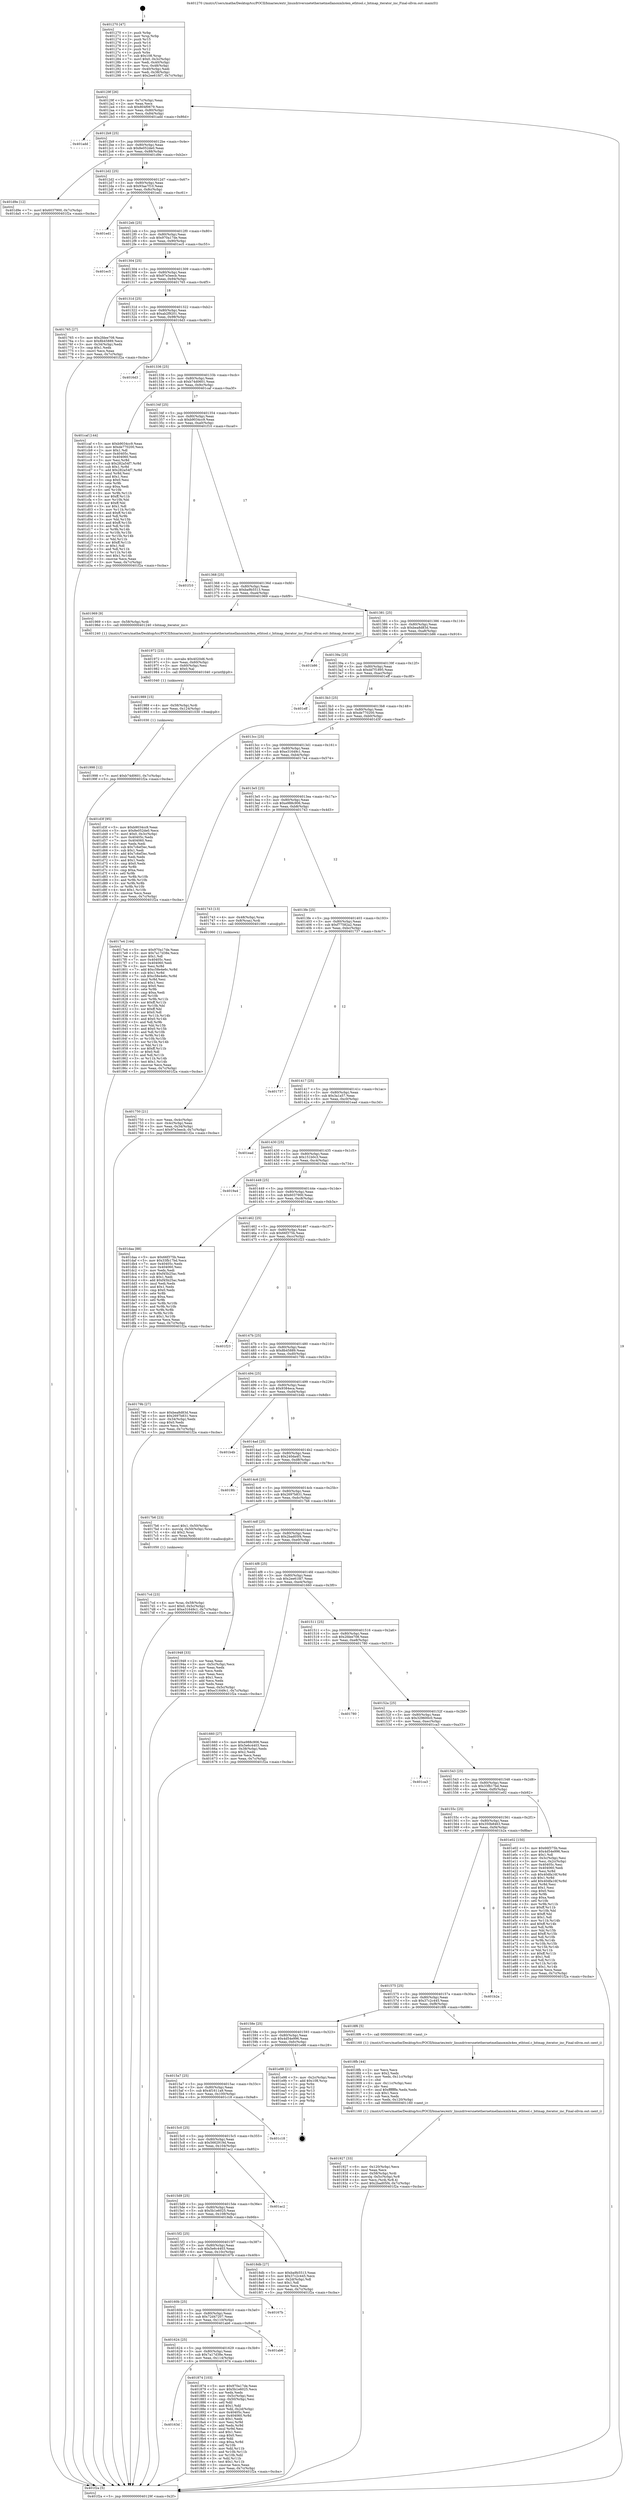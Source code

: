 digraph "0x401270" {
  label = "0x401270 (/mnt/c/Users/mathe/Desktop/tcc/POCII/binaries/extr_linuxdriversnetethernetmellanoxmlx4en_ethtool.c_bitmap_iterator_inc_Final-ollvm.out::main(0))"
  labelloc = "t"
  node[shape=record]

  Entry [label="",width=0.3,height=0.3,shape=circle,fillcolor=black,style=filled]
  "0x40129f" [label="{
     0x40129f [26]\l
     | [instrs]\l
     &nbsp;&nbsp;0x40129f \<+3\>: mov -0x7c(%rbp),%eax\l
     &nbsp;&nbsp;0x4012a2 \<+2\>: mov %eax,%ecx\l
     &nbsp;&nbsp;0x4012a4 \<+6\>: sub $0x804f0679,%ecx\l
     &nbsp;&nbsp;0x4012aa \<+3\>: mov %eax,-0x80(%rbp)\l
     &nbsp;&nbsp;0x4012ad \<+6\>: mov %ecx,-0x84(%rbp)\l
     &nbsp;&nbsp;0x4012b3 \<+6\>: je 0000000000401add \<main+0x86d\>\l
  }"]
  "0x401add" [label="{
     0x401add\l
  }", style=dashed]
  "0x4012b9" [label="{
     0x4012b9 [25]\l
     | [instrs]\l
     &nbsp;&nbsp;0x4012b9 \<+5\>: jmp 00000000004012be \<main+0x4e\>\l
     &nbsp;&nbsp;0x4012be \<+3\>: mov -0x80(%rbp),%eax\l
     &nbsp;&nbsp;0x4012c1 \<+5\>: sub $0x8e052de0,%eax\l
     &nbsp;&nbsp;0x4012c6 \<+6\>: mov %eax,-0x88(%rbp)\l
     &nbsp;&nbsp;0x4012cc \<+6\>: je 0000000000401d9e \<main+0xb2e\>\l
  }"]
  Exit [label="",width=0.3,height=0.3,shape=circle,fillcolor=black,style=filled,peripheries=2]
  "0x401d9e" [label="{
     0x401d9e [12]\l
     | [instrs]\l
     &nbsp;&nbsp;0x401d9e \<+7\>: movl $0x6037900,-0x7c(%rbp)\l
     &nbsp;&nbsp;0x401da5 \<+5\>: jmp 0000000000401f2a \<main+0xcba\>\l
  }"]
  "0x4012d2" [label="{
     0x4012d2 [25]\l
     | [instrs]\l
     &nbsp;&nbsp;0x4012d2 \<+5\>: jmp 00000000004012d7 \<main+0x67\>\l
     &nbsp;&nbsp;0x4012d7 \<+3\>: mov -0x80(%rbp),%eax\l
     &nbsp;&nbsp;0x4012da \<+5\>: sub $0x93aa7f10,%eax\l
     &nbsp;&nbsp;0x4012df \<+6\>: mov %eax,-0x8c(%rbp)\l
     &nbsp;&nbsp;0x4012e5 \<+6\>: je 0000000000401ed1 \<main+0xc61\>\l
  }"]
  "0x401998" [label="{
     0x401998 [12]\l
     | [instrs]\l
     &nbsp;&nbsp;0x401998 \<+7\>: movl $0xb74d0601,-0x7c(%rbp)\l
     &nbsp;&nbsp;0x40199f \<+5\>: jmp 0000000000401f2a \<main+0xcba\>\l
  }"]
  "0x401ed1" [label="{
     0x401ed1\l
  }", style=dashed]
  "0x4012eb" [label="{
     0x4012eb [25]\l
     | [instrs]\l
     &nbsp;&nbsp;0x4012eb \<+5\>: jmp 00000000004012f0 \<main+0x80\>\l
     &nbsp;&nbsp;0x4012f0 \<+3\>: mov -0x80(%rbp),%eax\l
     &nbsp;&nbsp;0x4012f3 \<+5\>: sub $0x970a17de,%eax\l
     &nbsp;&nbsp;0x4012f8 \<+6\>: mov %eax,-0x90(%rbp)\l
     &nbsp;&nbsp;0x4012fe \<+6\>: je 0000000000401ec5 \<main+0xc55\>\l
  }"]
  "0x401989" [label="{
     0x401989 [15]\l
     | [instrs]\l
     &nbsp;&nbsp;0x401989 \<+4\>: mov -0x58(%rbp),%rdi\l
     &nbsp;&nbsp;0x40198d \<+6\>: mov %eax,-0x124(%rbp)\l
     &nbsp;&nbsp;0x401993 \<+5\>: call 0000000000401030 \<free@plt\>\l
     | [calls]\l
     &nbsp;&nbsp;0x401030 \{1\} (unknown)\l
  }"]
  "0x401ec5" [label="{
     0x401ec5\l
  }", style=dashed]
  "0x401304" [label="{
     0x401304 [25]\l
     | [instrs]\l
     &nbsp;&nbsp;0x401304 \<+5\>: jmp 0000000000401309 \<main+0x99\>\l
     &nbsp;&nbsp;0x401309 \<+3\>: mov -0x80(%rbp),%eax\l
     &nbsp;&nbsp;0x40130c \<+5\>: sub $0x97e3eecb,%eax\l
     &nbsp;&nbsp;0x401311 \<+6\>: mov %eax,-0x94(%rbp)\l
     &nbsp;&nbsp;0x401317 \<+6\>: je 0000000000401765 \<main+0x4f5\>\l
  }"]
  "0x401972" [label="{
     0x401972 [23]\l
     | [instrs]\l
     &nbsp;&nbsp;0x401972 \<+10\>: movabs $0x4020d6,%rdi\l
     &nbsp;&nbsp;0x40197c \<+3\>: mov %eax,-0x60(%rbp)\l
     &nbsp;&nbsp;0x40197f \<+3\>: mov -0x60(%rbp),%esi\l
     &nbsp;&nbsp;0x401982 \<+2\>: mov $0x0,%al\l
     &nbsp;&nbsp;0x401984 \<+5\>: call 0000000000401040 \<printf@plt\>\l
     | [calls]\l
     &nbsp;&nbsp;0x401040 \{1\} (unknown)\l
  }"]
  "0x401765" [label="{
     0x401765 [27]\l
     | [instrs]\l
     &nbsp;&nbsp;0x401765 \<+5\>: mov $0x2fdee708,%eax\l
     &nbsp;&nbsp;0x40176a \<+5\>: mov $0x8b45889,%ecx\l
     &nbsp;&nbsp;0x40176f \<+3\>: mov -0x34(%rbp),%edx\l
     &nbsp;&nbsp;0x401772 \<+3\>: cmp $0x1,%edx\l
     &nbsp;&nbsp;0x401775 \<+3\>: cmovl %ecx,%eax\l
     &nbsp;&nbsp;0x401778 \<+3\>: mov %eax,-0x7c(%rbp)\l
     &nbsp;&nbsp;0x40177b \<+5\>: jmp 0000000000401f2a \<main+0xcba\>\l
  }"]
  "0x40131d" [label="{
     0x40131d [25]\l
     | [instrs]\l
     &nbsp;&nbsp;0x40131d \<+5\>: jmp 0000000000401322 \<main+0xb2\>\l
     &nbsp;&nbsp;0x401322 \<+3\>: mov -0x80(%rbp),%eax\l
     &nbsp;&nbsp;0x401325 \<+5\>: sub $0xab2f9201,%eax\l
     &nbsp;&nbsp;0x40132a \<+6\>: mov %eax,-0x98(%rbp)\l
     &nbsp;&nbsp;0x401330 \<+6\>: je 00000000004016d3 \<main+0x463\>\l
  }"]
  "0x401927" [label="{
     0x401927 [33]\l
     | [instrs]\l
     &nbsp;&nbsp;0x401927 \<+6\>: mov -0x120(%rbp),%ecx\l
     &nbsp;&nbsp;0x40192d \<+3\>: imul %eax,%ecx\l
     &nbsp;&nbsp;0x401930 \<+4\>: mov -0x58(%rbp),%rdi\l
     &nbsp;&nbsp;0x401934 \<+4\>: movslq -0x5c(%rbp),%r8\l
     &nbsp;&nbsp;0x401938 \<+4\>: mov %ecx,(%rdi,%r8,4)\l
     &nbsp;&nbsp;0x40193c \<+7\>: movl $0x2bad05f4,-0x7c(%rbp)\l
     &nbsp;&nbsp;0x401943 \<+5\>: jmp 0000000000401f2a \<main+0xcba\>\l
  }"]
  "0x4016d3" [label="{
     0x4016d3\l
  }", style=dashed]
  "0x401336" [label="{
     0x401336 [25]\l
     | [instrs]\l
     &nbsp;&nbsp;0x401336 \<+5\>: jmp 000000000040133b \<main+0xcb\>\l
     &nbsp;&nbsp;0x40133b \<+3\>: mov -0x80(%rbp),%eax\l
     &nbsp;&nbsp;0x40133e \<+5\>: sub $0xb74d0601,%eax\l
     &nbsp;&nbsp;0x401343 \<+6\>: mov %eax,-0x9c(%rbp)\l
     &nbsp;&nbsp;0x401349 \<+6\>: je 0000000000401caf \<main+0xa3f\>\l
  }"]
  "0x4018fb" [label="{
     0x4018fb [44]\l
     | [instrs]\l
     &nbsp;&nbsp;0x4018fb \<+2\>: xor %ecx,%ecx\l
     &nbsp;&nbsp;0x4018fd \<+5\>: mov $0x2,%edx\l
     &nbsp;&nbsp;0x401902 \<+6\>: mov %edx,-0x11c(%rbp)\l
     &nbsp;&nbsp;0x401908 \<+1\>: cltd\l
     &nbsp;&nbsp;0x401909 \<+6\>: mov -0x11c(%rbp),%esi\l
     &nbsp;&nbsp;0x40190f \<+2\>: idiv %esi\l
     &nbsp;&nbsp;0x401911 \<+6\>: imul $0xfffffffe,%edx,%edx\l
     &nbsp;&nbsp;0x401917 \<+3\>: sub $0x1,%ecx\l
     &nbsp;&nbsp;0x40191a \<+2\>: sub %ecx,%edx\l
     &nbsp;&nbsp;0x40191c \<+6\>: mov %edx,-0x120(%rbp)\l
     &nbsp;&nbsp;0x401922 \<+5\>: call 0000000000401160 \<next_i\>\l
     | [calls]\l
     &nbsp;&nbsp;0x401160 \{1\} (/mnt/c/Users/mathe/Desktop/tcc/POCII/binaries/extr_linuxdriversnetethernetmellanoxmlx4en_ethtool.c_bitmap_iterator_inc_Final-ollvm.out::next_i)\l
  }"]
  "0x401caf" [label="{
     0x401caf [144]\l
     | [instrs]\l
     &nbsp;&nbsp;0x401caf \<+5\>: mov $0xb9034cc9,%eax\l
     &nbsp;&nbsp;0x401cb4 \<+5\>: mov $0xde770200,%ecx\l
     &nbsp;&nbsp;0x401cb9 \<+2\>: mov $0x1,%dl\l
     &nbsp;&nbsp;0x401cbb \<+7\>: mov 0x40405c,%esi\l
     &nbsp;&nbsp;0x401cc2 \<+7\>: mov 0x404060,%edi\l
     &nbsp;&nbsp;0x401cc9 \<+3\>: mov %esi,%r8d\l
     &nbsp;&nbsp;0x401ccc \<+7\>: sub $0x282a54f7,%r8d\l
     &nbsp;&nbsp;0x401cd3 \<+4\>: sub $0x1,%r8d\l
     &nbsp;&nbsp;0x401cd7 \<+7\>: add $0x282a54f7,%r8d\l
     &nbsp;&nbsp;0x401cde \<+4\>: imul %r8d,%esi\l
     &nbsp;&nbsp;0x401ce2 \<+3\>: and $0x1,%esi\l
     &nbsp;&nbsp;0x401ce5 \<+3\>: cmp $0x0,%esi\l
     &nbsp;&nbsp;0x401ce8 \<+4\>: sete %r9b\l
     &nbsp;&nbsp;0x401cec \<+3\>: cmp $0xa,%edi\l
     &nbsp;&nbsp;0x401cef \<+4\>: setl %r10b\l
     &nbsp;&nbsp;0x401cf3 \<+3\>: mov %r9b,%r11b\l
     &nbsp;&nbsp;0x401cf6 \<+4\>: xor $0xff,%r11b\l
     &nbsp;&nbsp;0x401cfa \<+3\>: mov %r10b,%bl\l
     &nbsp;&nbsp;0x401cfd \<+3\>: xor $0xff,%bl\l
     &nbsp;&nbsp;0x401d00 \<+3\>: xor $0x1,%dl\l
     &nbsp;&nbsp;0x401d03 \<+3\>: mov %r11b,%r14b\l
     &nbsp;&nbsp;0x401d06 \<+4\>: and $0xff,%r14b\l
     &nbsp;&nbsp;0x401d0a \<+3\>: and %dl,%r9b\l
     &nbsp;&nbsp;0x401d0d \<+3\>: mov %bl,%r15b\l
     &nbsp;&nbsp;0x401d10 \<+4\>: and $0xff,%r15b\l
     &nbsp;&nbsp;0x401d14 \<+3\>: and %dl,%r10b\l
     &nbsp;&nbsp;0x401d17 \<+3\>: or %r9b,%r14b\l
     &nbsp;&nbsp;0x401d1a \<+3\>: or %r10b,%r15b\l
     &nbsp;&nbsp;0x401d1d \<+3\>: xor %r15b,%r14b\l
     &nbsp;&nbsp;0x401d20 \<+3\>: or %bl,%r11b\l
     &nbsp;&nbsp;0x401d23 \<+4\>: xor $0xff,%r11b\l
     &nbsp;&nbsp;0x401d27 \<+3\>: or $0x1,%dl\l
     &nbsp;&nbsp;0x401d2a \<+3\>: and %dl,%r11b\l
     &nbsp;&nbsp;0x401d2d \<+3\>: or %r11b,%r14b\l
     &nbsp;&nbsp;0x401d30 \<+4\>: test $0x1,%r14b\l
     &nbsp;&nbsp;0x401d34 \<+3\>: cmovne %ecx,%eax\l
     &nbsp;&nbsp;0x401d37 \<+3\>: mov %eax,-0x7c(%rbp)\l
     &nbsp;&nbsp;0x401d3a \<+5\>: jmp 0000000000401f2a \<main+0xcba\>\l
  }"]
  "0x40134f" [label="{
     0x40134f [25]\l
     | [instrs]\l
     &nbsp;&nbsp;0x40134f \<+5\>: jmp 0000000000401354 \<main+0xe4\>\l
     &nbsp;&nbsp;0x401354 \<+3\>: mov -0x80(%rbp),%eax\l
     &nbsp;&nbsp;0x401357 \<+5\>: sub $0xb9034cc9,%eax\l
     &nbsp;&nbsp;0x40135c \<+6\>: mov %eax,-0xa0(%rbp)\l
     &nbsp;&nbsp;0x401362 \<+6\>: je 0000000000401f10 \<main+0xca0\>\l
  }"]
  "0x40163d" [label="{
     0x40163d\l
  }", style=dashed]
  "0x401f10" [label="{
     0x401f10\l
  }", style=dashed]
  "0x401368" [label="{
     0x401368 [25]\l
     | [instrs]\l
     &nbsp;&nbsp;0x401368 \<+5\>: jmp 000000000040136d \<main+0xfd\>\l
     &nbsp;&nbsp;0x40136d \<+3\>: mov -0x80(%rbp),%eax\l
     &nbsp;&nbsp;0x401370 \<+5\>: sub $0xba9b5513,%eax\l
     &nbsp;&nbsp;0x401375 \<+6\>: mov %eax,-0xa4(%rbp)\l
     &nbsp;&nbsp;0x40137b \<+6\>: je 0000000000401969 \<main+0x6f9\>\l
  }"]
  "0x401874" [label="{
     0x401874 [103]\l
     | [instrs]\l
     &nbsp;&nbsp;0x401874 \<+5\>: mov $0x970a17de,%eax\l
     &nbsp;&nbsp;0x401879 \<+5\>: mov $0x5b1e6025,%ecx\l
     &nbsp;&nbsp;0x40187e \<+2\>: xor %edx,%edx\l
     &nbsp;&nbsp;0x401880 \<+3\>: mov -0x5c(%rbp),%esi\l
     &nbsp;&nbsp;0x401883 \<+3\>: cmp -0x50(%rbp),%esi\l
     &nbsp;&nbsp;0x401886 \<+4\>: setl %dil\l
     &nbsp;&nbsp;0x40188a \<+4\>: and $0x1,%dil\l
     &nbsp;&nbsp;0x40188e \<+4\>: mov %dil,-0x2d(%rbp)\l
     &nbsp;&nbsp;0x401892 \<+7\>: mov 0x40405c,%esi\l
     &nbsp;&nbsp;0x401899 \<+8\>: mov 0x404060,%r8d\l
     &nbsp;&nbsp;0x4018a1 \<+3\>: sub $0x1,%edx\l
     &nbsp;&nbsp;0x4018a4 \<+3\>: mov %esi,%r9d\l
     &nbsp;&nbsp;0x4018a7 \<+3\>: add %edx,%r9d\l
     &nbsp;&nbsp;0x4018aa \<+4\>: imul %r9d,%esi\l
     &nbsp;&nbsp;0x4018ae \<+3\>: and $0x1,%esi\l
     &nbsp;&nbsp;0x4018b1 \<+3\>: cmp $0x0,%esi\l
     &nbsp;&nbsp;0x4018b4 \<+4\>: sete %dil\l
     &nbsp;&nbsp;0x4018b8 \<+4\>: cmp $0xa,%r8d\l
     &nbsp;&nbsp;0x4018bc \<+4\>: setl %r10b\l
     &nbsp;&nbsp;0x4018c0 \<+3\>: mov %dil,%r11b\l
     &nbsp;&nbsp;0x4018c3 \<+3\>: and %r10b,%r11b\l
     &nbsp;&nbsp;0x4018c6 \<+3\>: xor %r10b,%dil\l
     &nbsp;&nbsp;0x4018c9 \<+3\>: or %dil,%r11b\l
     &nbsp;&nbsp;0x4018cc \<+4\>: test $0x1,%r11b\l
     &nbsp;&nbsp;0x4018d0 \<+3\>: cmovne %ecx,%eax\l
     &nbsp;&nbsp;0x4018d3 \<+3\>: mov %eax,-0x7c(%rbp)\l
     &nbsp;&nbsp;0x4018d6 \<+5\>: jmp 0000000000401f2a \<main+0xcba\>\l
  }"]
  "0x401969" [label="{
     0x401969 [9]\l
     | [instrs]\l
     &nbsp;&nbsp;0x401969 \<+4\>: mov -0x58(%rbp),%rdi\l
     &nbsp;&nbsp;0x40196d \<+5\>: call 0000000000401240 \<bitmap_iterator_inc\>\l
     | [calls]\l
     &nbsp;&nbsp;0x401240 \{1\} (/mnt/c/Users/mathe/Desktop/tcc/POCII/binaries/extr_linuxdriversnetethernetmellanoxmlx4en_ethtool.c_bitmap_iterator_inc_Final-ollvm.out::bitmap_iterator_inc)\l
  }"]
  "0x401381" [label="{
     0x401381 [25]\l
     | [instrs]\l
     &nbsp;&nbsp;0x401381 \<+5\>: jmp 0000000000401386 \<main+0x116\>\l
     &nbsp;&nbsp;0x401386 \<+3\>: mov -0x80(%rbp),%eax\l
     &nbsp;&nbsp;0x401389 \<+5\>: sub $0xbea8d83d,%eax\l
     &nbsp;&nbsp;0x40138e \<+6\>: mov %eax,-0xa8(%rbp)\l
     &nbsp;&nbsp;0x401394 \<+6\>: je 0000000000401b86 \<main+0x916\>\l
  }"]
  "0x401624" [label="{
     0x401624 [25]\l
     | [instrs]\l
     &nbsp;&nbsp;0x401624 \<+5\>: jmp 0000000000401629 \<main+0x3b9\>\l
     &nbsp;&nbsp;0x401629 \<+3\>: mov -0x80(%rbp),%eax\l
     &nbsp;&nbsp;0x40162c \<+5\>: sub $0x7a17d38e,%eax\l
     &nbsp;&nbsp;0x401631 \<+6\>: mov %eax,-0x114(%rbp)\l
     &nbsp;&nbsp;0x401637 \<+6\>: je 0000000000401874 \<main+0x604\>\l
  }"]
  "0x401b86" [label="{
     0x401b86\l
  }", style=dashed]
  "0x40139a" [label="{
     0x40139a [25]\l
     | [instrs]\l
     &nbsp;&nbsp;0x40139a \<+5\>: jmp 000000000040139f \<main+0x12f\>\l
     &nbsp;&nbsp;0x40139f \<+3\>: mov -0x80(%rbp),%eax\l
     &nbsp;&nbsp;0x4013a2 \<+5\>: sub $0xdd7f1895,%eax\l
     &nbsp;&nbsp;0x4013a7 \<+6\>: mov %eax,-0xac(%rbp)\l
     &nbsp;&nbsp;0x4013ad \<+6\>: je 0000000000401eff \<main+0xc8f\>\l
  }"]
  "0x401ab6" [label="{
     0x401ab6\l
  }", style=dashed]
  "0x401eff" [label="{
     0x401eff\l
  }", style=dashed]
  "0x4013b3" [label="{
     0x4013b3 [25]\l
     | [instrs]\l
     &nbsp;&nbsp;0x4013b3 \<+5\>: jmp 00000000004013b8 \<main+0x148\>\l
     &nbsp;&nbsp;0x4013b8 \<+3\>: mov -0x80(%rbp),%eax\l
     &nbsp;&nbsp;0x4013bb \<+5\>: sub $0xde770200,%eax\l
     &nbsp;&nbsp;0x4013c0 \<+6\>: mov %eax,-0xb0(%rbp)\l
     &nbsp;&nbsp;0x4013c6 \<+6\>: je 0000000000401d3f \<main+0xacf\>\l
  }"]
  "0x40160b" [label="{
     0x40160b [25]\l
     | [instrs]\l
     &nbsp;&nbsp;0x40160b \<+5\>: jmp 0000000000401610 \<main+0x3a0\>\l
     &nbsp;&nbsp;0x401610 \<+3\>: mov -0x80(%rbp),%eax\l
     &nbsp;&nbsp;0x401613 \<+5\>: sub $0x72d47207,%eax\l
     &nbsp;&nbsp;0x401618 \<+6\>: mov %eax,-0x110(%rbp)\l
     &nbsp;&nbsp;0x40161e \<+6\>: je 0000000000401ab6 \<main+0x846\>\l
  }"]
  "0x401d3f" [label="{
     0x401d3f [95]\l
     | [instrs]\l
     &nbsp;&nbsp;0x401d3f \<+5\>: mov $0xb9034cc9,%eax\l
     &nbsp;&nbsp;0x401d44 \<+5\>: mov $0x8e052de0,%ecx\l
     &nbsp;&nbsp;0x401d49 \<+7\>: movl $0x0,-0x3c(%rbp)\l
     &nbsp;&nbsp;0x401d50 \<+7\>: mov 0x40405c,%edx\l
     &nbsp;&nbsp;0x401d57 \<+7\>: mov 0x404060,%esi\l
     &nbsp;&nbsp;0x401d5e \<+2\>: mov %edx,%edi\l
     &nbsp;&nbsp;0x401d60 \<+6\>: sub $0x7c6ef3ec,%edi\l
     &nbsp;&nbsp;0x401d66 \<+3\>: sub $0x1,%edi\l
     &nbsp;&nbsp;0x401d69 \<+6\>: add $0x7c6ef3ec,%edi\l
     &nbsp;&nbsp;0x401d6f \<+3\>: imul %edi,%edx\l
     &nbsp;&nbsp;0x401d72 \<+3\>: and $0x1,%edx\l
     &nbsp;&nbsp;0x401d75 \<+3\>: cmp $0x0,%edx\l
     &nbsp;&nbsp;0x401d78 \<+4\>: sete %r8b\l
     &nbsp;&nbsp;0x401d7c \<+3\>: cmp $0xa,%esi\l
     &nbsp;&nbsp;0x401d7f \<+4\>: setl %r9b\l
     &nbsp;&nbsp;0x401d83 \<+3\>: mov %r8b,%r10b\l
     &nbsp;&nbsp;0x401d86 \<+3\>: and %r9b,%r10b\l
     &nbsp;&nbsp;0x401d89 \<+3\>: xor %r9b,%r8b\l
     &nbsp;&nbsp;0x401d8c \<+3\>: or %r8b,%r10b\l
     &nbsp;&nbsp;0x401d8f \<+4\>: test $0x1,%r10b\l
     &nbsp;&nbsp;0x401d93 \<+3\>: cmovne %ecx,%eax\l
     &nbsp;&nbsp;0x401d96 \<+3\>: mov %eax,-0x7c(%rbp)\l
     &nbsp;&nbsp;0x401d99 \<+5\>: jmp 0000000000401f2a \<main+0xcba\>\l
  }"]
  "0x4013cc" [label="{
     0x4013cc [25]\l
     | [instrs]\l
     &nbsp;&nbsp;0x4013cc \<+5\>: jmp 00000000004013d1 \<main+0x161\>\l
     &nbsp;&nbsp;0x4013d1 \<+3\>: mov -0x80(%rbp),%eax\l
     &nbsp;&nbsp;0x4013d4 \<+5\>: sub $0xe31649c1,%eax\l
     &nbsp;&nbsp;0x4013d9 \<+6\>: mov %eax,-0xb4(%rbp)\l
     &nbsp;&nbsp;0x4013df \<+6\>: je 00000000004017e4 \<main+0x574\>\l
  }"]
  "0x40167b" [label="{
     0x40167b\l
  }", style=dashed]
  "0x4017e4" [label="{
     0x4017e4 [144]\l
     | [instrs]\l
     &nbsp;&nbsp;0x4017e4 \<+5\>: mov $0x970a17de,%eax\l
     &nbsp;&nbsp;0x4017e9 \<+5\>: mov $0x7a17d38e,%ecx\l
     &nbsp;&nbsp;0x4017ee \<+2\>: mov $0x1,%dl\l
     &nbsp;&nbsp;0x4017f0 \<+7\>: mov 0x40405c,%esi\l
     &nbsp;&nbsp;0x4017f7 \<+7\>: mov 0x404060,%edi\l
     &nbsp;&nbsp;0x4017fe \<+3\>: mov %esi,%r8d\l
     &nbsp;&nbsp;0x401801 \<+7\>: add $0xc58e4e6c,%r8d\l
     &nbsp;&nbsp;0x401808 \<+4\>: sub $0x1,%r8d\l
     &nbsp;&nbsp;0x40180c \<+7\>: sub $0xc58e4e6c,%r8d\l
     &nbsp;&nbsp;0x401813 \<+4\>: imul %r8d,%esi\l
     &nbsp;&nbsp;0x401817 \<+3\>: and $0x1,%esi\l
     &nbsp;&nbsp;0x40181a \<+3\>: cmp $0x0,%esi\l
     &nbsp;&nbsp;0x40181d \<+4\>: sete %r9b\l
     &nbsp;&nbsp;0x401821 \<+3\>: cmp $0xa,%edi\l
     &nbsp;&nbsp;0x401824 \<+4\>: setl %r10b\l
     &nbsp;&nbsp;0x401828 \<+3\>: mov %r9b,%r11b\l
     &nbsp;&nbsp;0x40182b \<+4\>: xor $0xff,%r11b\l
     &nbsp;&nbsp;0x40182f \<+3\>: mov %r10b,%bl\l
     &nbsp;&nbsp;0x401832 \<+3\>: xor $0xff,%bl\l
     &nbsp;&nbsp;0x401835 \<+3\>: xor $0x0,%dl\l
     &nbsp;&nbsp;0x401838 \<+3\>: mov %r11b,%r14b\l
     &nbsp;&nbsp;0x40183b \<+4\>: and $0x0,%r14b\l
     &nbsp;&nbsp;0x40183f \<+3\>: and %dl,%r9b\l
     &nbsp;&nbsp;0x401842 \<+3\>: mov %bl,%r15b\l
     &nbsp;&nbsp;0x401845 \<+4\>: and $0x0,%r15b\l
     &nbsp;&nbsp;0x401849 \<+3\>: and %dl,%r10b\l
     &nbsp;&nbsp;0x40184c \<+3\>: or %r9b,%r14b\l
     &nbsp;&nbsp;0x40184f \<+3\>: or %r10b,%r15b\l
     &nbsp;&nbsp;0x401852 \<+3\>: xor %r15b,%r14b\l
     &nbsp;&nbsp;0x401855 \<+3\>: or %bl,%r11b\l
     &nbsp;&nbsp;0x401858 \<+4\>: xor $0xff,%r11b\l
     &nbsp;&nbsp;0x40185c \<+3\>: or $0x0,%dl\l
     &nbsp;&nbsp;0x40185f \<+3\>: and %dl,%r11b\l
     &nbsp;&nbsp;0x401862 \<+3\>: or %r11b,%r14b\l
     &nbsp;&nbsp;0x401865 \<+4\>: test $0x1,%r14b\l
     &nbsp;&nbsp;0x401869 \<+3\>: cmovne %ecx,%eax\l
     &nbsp;&nbsp;0x40186c \<+3\>: mov %eax,-0x7c(%rbp)\l
     &nbsp;&nbsp;0x40186f \<+5\>: jmp 0000000000401f2a \<main+0xcba\>\l
  }"]
  "0x4013e5" [label="{
     0x4013e5 [25]\l
     | [instrs]\l
     &nbsp;&nbsp;0x4013e5 \<+5\>: jmp 00000000004013ea \<main+0x17a\>\l
     &nbsp;&nbsp;0x4013ea \<+3\>: mov -0x80(%rbp),%eax\l
     &nbsp;&nbsp;0x4013ed \<+5\>: sub $0xe988c906,%eax\l
     &nbsp;&nbsp;0x4013f2 \<+6\>: mov %eax,-0xb8(%rbp)\l
     &nbsp;&nbsp;0x4013f8 \<+6\>: je 0000000000401743 \<main+0x4d3\>\l
  }"]
  "0x4015f2" [label="{
     0x4015f2 [25]\l
     | [instrs]\l
     &nbsp;&nbsp;0x4015f2 \<+5\>: jmp 00000000004015f7 \<main+0x387\>\l
     &nbsp;&nbsp;0x4015f7 \<+3\>: mov -0x80(%rbp),%eax\l
     &nbsp;&nbsp;0x4015fa \<+5\>: sub $0x5e6c4403,%eax\l
     &nbsp;&nbsp;0x4015ff \<+6\>: mov %eax,-0x10c(%rbp)\l
     &nbsp;&nbsp;0x401605 \<+6\>: je 000000000040167b \<main+0x40b\>\l
  }"]
  "0x401743" [label="{
     0x401743 [13]\l
     | [instrs]\l
     &nbsp;&nbsp;0x401743 \<+4\>: mov -0x48(%rbp),%rax\l
     &nbsp;&nbsp;0x401747 \<+4\>: mov 0x8(%rax),%rdi\l
     &nbsp;&nbsp;0x40174b \<+5\>: call 0000000000401060 \<atoi@plt\>\l
     | [calls]\l
     &nbsp;&nbsp;0x401060 \{1\} (unknown)\l
  }"]
  "0x4013fe" [label="{
     0x4013fe [25]\l
     | [instrs]\l
     &nbsp;&nbsp;0x4013fe \<+5\>: jmp 0000000000401403 \<main+0x193\>\l
     &nbsp;&nbsp;0x401403 \<+3\>: mov -0x80(%rbp),%eax\l
     &nbsp;&nbsp;0x401406 \<+5\>: sub $0xf77582a2,%eax\l
     &nbsp;&nbsp;0x40140b \<+6\>: mov %eax,-0xbc(%rbp)\l
     &nbsp;&nbsp;0x401411 \<+6\>: je 0000000000401737 \<main+0x4c7\>\l
  }"]
  "0x4018db" [label="{
     0x4018db [27]\l
     | [instrs]\l
     &nbsp;&nbsp;0x4018db \<+5\>: mov $0xba9b5513,%eax\l
     &nbsp;&nbsp;0x4018e0 \<+5\>: mov $0x37c2c445,%ecx\l
     &nbsp;&nbsp;0x4018e5 \<+3\>: mov -0x2d(%rbp),%dl\l
     &nbsp;&nbsp;0x4018e8 \<+3\>: test $0x1,%dl\l
     &nbsp;&nbsp;0x4018eb \<+3\>: cmovne %ecx,%eax\l
     &nbsp;&nbsp;0x4018ee \<+3\>: mov %eax,-0x7c(%rbp)\l
     &nbsp;&nbsp;0x4018f1 \<+5\>: jmp 0000000000401f2a \<main+0xcba\>\l
  }"]
  "0x401737" [label="{
     0x401737\l
  }", style=dashed]
  "0x401417" [label="{
     0x401417 [25]\l
     | [instrs]\l
     &nbsp;&nbsp;0x401417 \<+5\>: jmp 000000000040141c \<main+0x1ac\>\l
     &nbsp;&nbsp;0x40141c \<+3\>: mov -0x80(%rbp),%eax\l
     &nbsp;&nbsp;0x40141f \<+5\>: sub $0x3a1a57,%eax\l
     &nbsp;&nbsp;0x401424 \<+6\>: mov %eax,-0xc0(%rbp)\l
     &nbsp;&nbsp;0x40142a \<+6\>: je 0000000000401ead \<main+0xc3d\>\l
  }"]
  "0x4015d9" [label="{
     0x4015d9 [25]\l
     | [instrs]\l
     &nbsp;&nbsp;0x4015d9 \<+5\>: jmp 00000000004015de \<main+0x36e\>\l
     &nbsp;&nbsp;0x4015de \<+3\>: mov -0x80(%rbp),%eax\l
     &nbsp;&nbsp;0x4015e1 \<+5\>: sub $0x5b1e6025,%eax\l
     &nbsp;&nbsp;0x4015e6 \<+6\>: mov %eax,-0x108(%rbp)\l
     &nbsp;&nbsp;0x4015ec \<+6\>: je 00000000004018db \<main+0x66b\>\l
  }"]
  "0x401ead" [label="{
     0x401ead\l
  }", style=dashed]
  "0x401430" [label="{
     0x401430 [25]\l
     | [instrs]\l
     &nbsp;&nbsp;0x401430 \<+5\>: jmp 0000000000401435 \<main+0x1c5\>\l
     &nbsp;&nbsp;0x401435 \<+3\>: mov -0x80(%rbp),%eax\l
     &nbsp;&nbsp;0x401438 \<+5\>: sub $0x151b0c3,%eax\l
     &nbsp;&nbsp;0x40143d \<+6\>: mov %eax,-0xc4(%rbp)\l
     &nbsp;&nbsp;0x401443 \<+6\>: je 00000000004019a4 \<main+0x734\>\l
  }"]
  "0x401ac2" [label="{
     0x401ac2\l
  }", style=dashed]
  "0x4019a4" [label="{
     0x4019a4\l
  }", style=dashed]
  "0x401449" [label="{
     0x401449 [25]\l
     | [instrs]\l
     &nbsp;&nbsp;0x401449 \<+5\>: jmp 000000000040144e \<main+0x1de\>\l
     &nbsp;&nbsp;0x40144e \<+3\>: mov -0x80(%rbp),%eax\l
     &nbsp;&nbsp;0x401451 \<+5\>: sub $0x6037900,%eax\l
     &nbsp;&nbsp;0x401456 \<+6\>: mov %eax,-0xc8(%rbp)\l
     &nbsp;&nbsp;0x40145c \<+6\>: je 0000000000401daa \<main+0xb3a\>\l
  }"]
  "0x4015c0" [label="{
     0x4015c0 [25]\l
     | [instrs]\l
     &nbsp;&nbsp;0x4015c0 \<+5\>: jmp 00000000004015c5 \<main+0x355\>\l
     &nbsp;&nbsp;0x4015c5 \<+3\>: mov -0x80(%rbp),%eax\l
     &nbsp;&nbsp;0x4015c8 \<+5\>: sub $0x5662919d,%eax\l
     &nbsp;&nbsp;0x4015cd \<+6\>: mov %eax,-0x104(%rbp)\l
     &nbsp;&nbsp;0x4015d3 \<+6\>: je 0000000000401ac2 \<main+0x852\>\l
  }"]
  "0x401daa" [label="{
     0x401daa [88]\l
     | [instrs]\l
     &nbsp;&nbsp;0x401daa \<+5\>: mov $0x66f375b,%eax\l
     &nbsp;&nbsp;0x401daf \<+5\>: mov $0x33fb17bd,%ecx\l
     &nbsp;&nbsp;0x401db4 \<+7\>: mov 0x40405c,%edx\l
     &nbsp;&nbsp;0x401dbb \<+7\>: mov 0x404060,%esi\l
     &nbsp;&nbsp;0x401dc2 \<+2\>: mov %edx,%edi\l
     &nbsp;&nbsp;0x401dc4 \<+6\>: sub $0xf45b25ac,%edi\l
     &nbsp;&nbsp;0x401dca \<+3\>: sub $0x1,%edi\l
     &nbsp;&nbsp;0x401dcd \<+6\>: add $0xf45b25ac,%edi\l
     &nbsp;&nbsp;0x401dd3 \<+3\>: imul %edi,%edx\l
     &nbsp;&nbsp;0x401dd6 \<+3\>: and $0x1,%edx\l
     &nbsp;&nbsp;0x401dd9 \<+3\>: cmp $0x0,%edx\l
     &nbsp;&nbsp;0x401ddc \<+4\>: sete %r8b\l
     &nbsp;&nbsp;0x401de0 \<+3\>: cmp $0xa,%esi\l
     &nbsp;&nbsp;0x401de3 \<+4\>: setl %r9b\l
     &nbsp;&nbsp;0x401de7 \<+3\>: mov %r8b,%r10b\l
     &nbsp;&nbsp;0x401dea \<+3\>: and %r9b,%r10b\l
     &nbsp;&nbsp;0x401ded \<+3\>: xor %r9b,%r8b\l
     &nbsp;&nbsp;0x401df0 \<+3\>: or %r8b,%r10b\l
     &nbsp;&nbsp;0x401df3 \<+4\>: test $0x1,%r10b\l
     &nbsp;&nbsp;0x401df7 \<+3\>: cmovne %ecx,%eax\l
     &nbsp;&nbsp;0x401dfa \<+3\>: mov %eax,-0x7c(%rbp)\l
     &nbsp;&nbsp;0x401dfd \<+5\>: jmp 0000000000401f2a \<main+0xcba\>\l
  }"]
  "0x401462" [label="{
     0x401462 [25]\l
     | [instrs]\l
     &nbsp;&nbsp;0x401462 \<+5\>: jmp 0000000000401467 \<main+0x1f7\>\l
     &nbsp;&nbsp;0x401467 \<+3\>: mov -0x80(%rbp),%eax\l
     &nbsp;&nbsp;0x40146a \<+5\>: sub $0x66f375b,%eax\l
     &nbsp;&nbsp;0x40146f \<+6\>: mov %eax,-0xcc(%rbp)\l
     &nbsp;&nbsp;0x401475 \<+6\>: je 0000000000401f23 \<main+0xcb3\>\l
  }"]
  "0x401c18" [label="{
     0x401c18\l
  }", style=dashed]
  "0x401f23" [label="{
     0x401f23\l
  }", style=dashed]
  "0x40147b" [label="{
     0x40147b [25]\l
     | [instrs]\l
     &nbsp;&nbsp;0x40147b \<+5\>: jmp 0000000000401480 \<main+0x210\>\l
     &nbsp;&nbsp;0x401480 \<+3\>: mov -0x80(%rbp),%eax\l
     &nbsp;&nbsp;0x401483 \<+5\>: sub $0x8b45889,%eax\l
     &nbsp;&nbsp;0x401488 \<+6\>: mov %eax,-0xd0(%rbp)\l
     &nbsp;&nbsp;0x40148e \<+6\>: je 000000000040179b \<main+0x52b\>\l
  }"]
  "0x4015a7" [label="{
     0x4015a7 [25]\l
     | [instrs]\l
     &nbsp;&nbsp;0x4015a7 \<+5\>: jmp 00000000004015ac \<main+0x33c\>\l
     &nbsp;&nbsp;0x4015ac \<+3\>: mov -0x80(%rbp),%eax\l
     &nbsp;&nbsp;0x4015af \<+5\>: sub $0x4f1611a9,%eax\l
     &nbsp;&nbsp;0x4015b4 \<+6\>: mov %eax,-0x100(%rbp)\l
     &nbsp;&nbsp;0x4015ba \<+6\>: je 0000000000401c18 \<main+0x9a8\>\l
  }"]
  "0x40179b" [label="{
     0x40179b [27]\l
     | [instrs]\l
     &nbsp;&nbsp;0x40179b \<+5\>: mov $0xbea8d83d,%eax\l
     &nbsp;&nbsp;0x4017a0 \<+5\>: mov $0x2697b831,%ecx\l
     &nbsp;&nbsp;0x4017a5 \<+3\>: mov -0x34(%rbp),%edx\l
     &nbsp;&nbsp;0x4017a8 \<+3\>: cmp $0x0,%edx\l
     &nbsp;&nbsp;0x4017ab \<+3\>: cmove %ecx,%eax\l
     &nbsp;&nbsp;0x4017ae \<+3\>: mov %eax,-0x7c(%rbp)\l
     &nbsp;&nbsp;0x4017b1 \<+5\>: jmp 0000000000401f2a \<main+0xcba\>\l
  }"]
  "0x401494" [label="{
     0x401494 [25]\l
     | [instrs]\l
     &nbsp;&nbsp;0x401494 \<+5\>: jmp 0000000000401499 \<main+0x229\>\l
     &nbsp;&nbsp;0x401499 \<+3\>: mov -0x80(%rbp),%eax\l
     &nbsp;&nbsp;0x40149c \<+5\>: sub $0x9384eca,%eax\l
     &nbsp;&nbsp;0x4014a1 \<+6\>: mov %eax,-0xd4(%rbp)\l
     &nbsp;&nbsp;0x4014a7 \<+6\>: je 0000000000401b4b \<main+0x8db\>\l
  }"]
  "0x401e98" [label="{
     0x401e98 [21]\l
     | [instrs]\l
     &nbsp;&nbsp;0x401e98 \<+3\>: mov -0x2c(%rbp),%eax\l
     &nbsp;&nbsp;0x401e9b \<+7\>: add $0x108,%rsp\l
     &nbsp;&nbsp;0x401ea2 \<+1\>: pop %rbx\l
     &nbsp;&nbsp;0x401ea3 \<+2\>: pop %r12\l
     &nbsp;&nbsp;0x401ea5 \<+2\>: pop %r13\l
     &nbsp;&nbsp;0x401ea7 \<+2\>: pop %r14\l
     &nbsp;&nbsp;0x401ea9 \<+2\>: pop %r15\l
     &nbsp;&nbsp;0x401eab \<+1\>: pop %rbp\l
     &nbsp;&nbsp;0x401eac \<+1\>: ret\l
  }"]
  "0x401b4b" [label="{
     0x401b4b\l
  }", style=dashed]
  "0x4014ad" [label="{
     0x4014ad [25]\l
     | [instrs]\l
     &nbsp;&nbsp;0x4014ad \<+5\>: jmp 00000000004014b2 \<main+0x242\>\l
     &nbsp;&nbsp;0x4014b2 \<+3\>: mov -0x80(%rbp),%eax\l
     &nbsp;&nbsp;0x4014b5 \<+5\>: sub $0x240da4f1,%eax\l
     &nbsp;&nbsp;0x4014ba \<+6\>: mov %eax,-0xd8(%rbp)\l
     &nbsp;&nbsp;0x4014c0 \<+6\>: je 00000000004019fc \<main+0x78c\>\l
  }"]
  "0x40158e" [label="{
     0x40158e [25]\l
     | [instrs]\l
     &nbsp;&nbsp;0x40158e \<+5\>: jmp 0000000000401593 \<main+0x323\>\l
     &nbsp;&nbsp;0x401593 \<+3\>: mov -0x80(%rbp),%eax\l
     &nbsp;&nbsp;0x401596 \<+5\>: sub $0x4d54e996,%eax\l
     &nbsp;&nbsp;0x40159b \<+6\>: mov %eax,-0xfc(%rbp)\l
     &nbsp;&nbsp;0x4015a1 \<+6\>: je 0000000000401e98 \<main+0xc28\>\l
  }"]
  "0x4019fc" [label="{
     0x4019fc\l
  }", style=dashed]
  "0x4014c6" [label="{
     0x4014c6 [25]\l
     | [instrs]\l
     &nbsp;&nbsp;0x4014c6 \<+5\>: jmp 00000000004014cb \<main+0x25b\>\l
     &nbsp;&nbsp;0x4014cb \<+3\>: mov -0x80(%rbp),%eax\l
     &nbsp;&nbsp;0x4014ce \<+5\>: sub $0x2697b831,%eax\l
     &nbsp;&nbsp;0x4014d3 \<+6\>: mov %eax,-0xdc(%rbp)\l
     &nbsp;&nbsp;0x4014d9 \<+6\>: je 00000000004017b6 \<main+0x546\>\l
  }"]
  "0x4018f6" [label="{
     0x4018f6 [5]\l
     | [instrs]\l
     &nbsp;&nbsp;0x4018f6 \<+5\>: call 0000000000401160 \<next_i\>\l
     | [calls]\l
     &nbsp;&nbsp;0x401160 \{1\} (/mnt/c/Users/mathe/Desktop/tcc/POCII/binaries/extr_linuxdriversnetethernetmellanoxmlx4en_ethtool.c_bitmap_iterator_inc_Final-ollvm.out::next_i)\l
  }"]
  "0x4017b6" [label="{
     0x4017b6 [23]\l
     | [instrs]\l
     &nbsp;&nbsp;0x4017b6 \<+7\>: movl $0x1,-0x50(%rbp)\l
     &nbsp;&nbsp;0x4017bd \<+4\>: movslq -0x50(%rbp),%rax\l
     &nbsp;&nbsp;0x4017c1 \<+4\>: shl $0x2,%rax\l
     &nbsp;&nbsp;0x4017c5 \<+3\>: mov %rax,%rdi\l
     &nbsp;&nbsp;0x4017c8 \<+5\>: call 0000000000401050 \<malloc@plt\>\l
     | [calls]\l
     &nbsp;&nbsp;0x401050 \{1\} (unknown)\l
  }"]
  "0x4014df" [label="{
     0x4014df [25]\l
     | [instrs]\l
     &nbsp;&nbsp;0x4014df \<+5\>: jmp 00000000004014e4 \<main+0x274\>\l
     &nbsp;&nbsp;0x4014e4 \<+3\>: mov -0x80(%rbp),%eax\l
     &nbsp;&nbsp;0x4014e7 \<+5\>: sub $0x2bad05f4,%eax\l
     &nbsp;&nbsp;0x4014ec \<+6\>: mov %eax,-0xe0(%rbp)\l
     &nbsp;&nbsp;0x4014f2 \<+6\>: je 0000000000401948 \<main+0x6d8\>\l
  }"]
  "0x401575" [label="{
     0x401575 [25]\l
     | [instrs]\l
     &nbsp;&nbsp;0x401575 \<+5\>: jmp 000000000040157a \<main+0x30a\>\l
     &nbsp;&nbsp;0x40157a \<+3\>: mov -0x80(%rbp),%eax\l
     &nbsp;&nbsp;0x40157d \<+5\>: sub $0x37c2c445,%eax\l
     &nbsp;&nbsp;0x401582 \<+6\>: mov %eax,-0xf8(%rbp)\l
     &nbsp;&nbsp;0x401588 \<+6\>: je 00000000004018f6 \<main+0x686\>\l
  }"]
  "0x401948" [label="{
     0x401948 [33]\l
     | [instrs]\l
     &nbsp;&nbsp;0x401948 \<+2\>: xor %eax,%eax\l
     &nbsp;&nbsp;0x40194a \<+3\>: mov -0x5c(%rbp),%ecx\l
     &nbsp;&nbsp;0x40194d \<+2\>: mov %eax,%edx\l
     &nbsp;&nbsp;0x40194f \<+2\>: sub %ecx,%edx\l
     &nbsp;&nbsp;0x401951 \<+2\>: mov %eax,%ecx\l
     &nbsp;&nbsp;0x401953 \<+3\>: sub $0x1,%ecx\l
     &nbsp;&nbsp;0x401956 \<+2\>: add %ecx,%edx\l
     &nbsp;&nbsp;0x401958 \<+2\>: sub %edx,%eax\l
     &nbsp;&nbsp;0x40195a \<+3\>: mov %eax,-0x5c(%rbp)\l
     &nbsp;&nbsp;0x40195d \<+7\>: movl $0xe31649c1,-0x7c(%rbp)\l
     &nbsp;&nbsp;0x401964 \<+5\>: jmp 0000000000401f2a \<main+0xcba\>\l
  }"]
  "0x4014f8" [label="{
     0x4014f8 [25]\l
     | [instrs]\l
     &nbsp;&nbsp;0x4014f8 \<+5\>: jmp 00000000004014fd \<main+0x28d\>\l
     &nbsp;&nbsp;0x4014fd \<+3\>: mov -0x80(%rbp),%eax\l
     &nbsp;&nbsp;0x401500 \<+5\>: sub $0x2ee61fd7,%eax\l
     &nbsp;&nbsp;0x401505 \<+6\>: mov %eax,-0xe4(%rbp)\l
     &nbsp;&nbsp;0x40150b \<+6\>: je 0000000000401660 \<main+0x3f0\>\l
  }"]
  "0x401b2a" [label="{
     0x401b2a\l
  }", style=dashed]
  "0x401660" [label="{
     0x401660 [27]\l
     | [instrs]\l
     &nbsp;&nbsp;0x401660 \<+5\>: mov $0xe988c906,%eax\l
     &nbsp;&nbsp;0x401665 \<+5\>: mov $0x5e6c4403,%ecx\l
     &nbsp;&nbsp;0x40166a \<+3\>: mov -0x38(%rbp),%edx\l
     &nbsp;&nbsp;0x40166d \<+3\>: cmp $0x2,%edx\l
     &nbsp;&nbsp;0x401670 \<+3\>: cmovne %ecx,%eax\l
     &nbsp;&nbsp;0x401673 \<+3\>: mov %eax,-0x7c(%rbp)\l
     &nbsp;&nbsp;0x401676 \<+5\>: jmp 0000000000401f2a \<main+0xcba\>\l
  }"]
  "0x401511" [label="{
     0x401511 [25]\l
     | [instrs]\l
     &nbsp;&nbsp;0x401511 \<+5\>: jmp 0000000000401516 \<main+0x2a6\>\l
     &nbsp;&nbsp;0x401516 \<+3\>: mov -0x80(%rbp),%eax\l
     &nbsp;&nbsp;0x401519 \<+5\>: sub $0x2fdee708,%eax\l
     &nbsp;&nbsp;0x40151e \<+6\>: mov %eax,-0xe8(%rbp)\l
     &nbsp;&nbsp;0x401524 \<+6\>: je 0000000000401780 \<main+0x510\>\l
  }"]
  "0x401f2a" [label="{
     0x401f2a [5]\l
     | [instrs]\l
     &nbsp;&nbsp;0x401f2a \<+5\>: jmp 000000000040129f \<main+0x2f\>\l
  }"]
  "0x401270" [label="{
     0x401270 [47]\l
     | [instrs]\l
     &nbsp;&nbsp;0x401270 \<+1\>: push %rbp\l
     &nbsp;&nbsp;0x401271 \<+3\>: mov %rsp,%rbp\l
     &nbsp;&nbsp;0x401274 \<+2\>: push %r15\l
     &nbsp;&nbsp;0x401276 \<+2\>: push %r14\l
     &nbsp;&nbsp;0x401278 \<+2\>: push %r13\l
     &nbsp;&nbsp;0x40127a \<+2\>: push %r12\l
     &nbsp;&nbsp;0x40127c \<+1\>: push %rbx\l
     &nbsp;&nbsp;0x40127d \<+7\>: sub $0x108,%rsp\l
     &nbsp;&nbsp;0x401284 \<+7\>: movl $0x0,-0x3c(%rbp)\l
     &nbsp;&nbsp;0x40128b \<+3\>: mov %edi,-0x40(%rbp)\l
     &nbsp;&nbsp;0x40128e \<+4\>: mov %rsi,-0x48(%rbp)\l
     &nbsp;&nbsp;0x401292 \<+3\>: mov -0x40(%rbp),%edi\l
     &nbsp;&nbsp;0x401295 \<+3\>: mov %edi,-0x38(%rbp)\l
     &nbsp;&nbsp;0x401298 \<+7\>: movl $0x2ee61fd7,-0x7c(%rbp)\l
  }"]
  "0x401750" [label="{
     0x401750 [21]\l
     | [instrs]\l
     &nbsp;&nbsp;0x401750 \<+3\>: mov %eax,-0x4c(%rbp)\l
     &nbsp;&nbsp;0x401753 \<+3\>: mov -0x4c(%rbp),%eax\l
     &nbsp;&nbsp;0x401756 \<+3\>: mov %eax,-0x34(%rbp)\l
     &nbsp;&nbsp;0x401759 \<+7\>: movl $0x97e3eecb,-0x7c(%rbp)\l
     &nbsp;&nbsp;0x401760 \<+5\>: jmp 0000000000401f2a \<main+0xcba\>\l
  }"]
  "0x4017cd" [label="{
     0x4017cd [23]\l
     | [instrs]\l
     &nbsp;&nbsp;0x4017cd \<+4\>: mov %rax,-0x58(%rbp)\l
     &nbsp;&nbsp;0x4017d1 \<+7\>: movl $0x0,-0x5c(%rbp)\l
     &nbsp;&nbsp;0x4017d8 \<+7\>: movl $0xe31649c1,-0x7c(%rbp)\l
     &nbsp;&nbsp;0x4017df \<+5\>: jmp 0000000000401f2a \<main+0xcba\>\l
  }"]
  "0x40155c" [label="{
     0x40155c [25]\l
     | [instrs]\l
     &nbsp;&nbsp;0x40155c \<+5\>: jmp 0000000000401561 \<main+0x2f1\>\l
     &nbsp;&nbsp;0x401561 \<+3\>: mov -0x80(%rbp),%eax\l
     &nbsp;&nbsp;0x401564 \<+5\>: sub $0x350b8463,%eax\l
     &nbsp;&nbsp;0x401569 \<+6\>: mov %eax,-0xf4(%rbp)\l
     &nbsp;&nbsp;0x40156f \<+6\>: je 0000000000401b2a \<main+0x8ba\>\l
  }"]
  "0x401780" [label="{
     0x401780\l
  }", style=dashed]
  "0x40152a" [label="{
     0x40152a [25]\l
     | [instrs]\l
     &nbsp;&nbsp;0x40152a \<+5\>: jmp 000000000040152f \<main+0x2bf\>\l
     &nbsp;&nbsp;0x40152f \<+3\>: mov -0x80(%rbp),%eax\l
     &nbsp;&nbsp;0x401532 \<+5\>: sub $0x329600c0,%eax\l
     &nbsp;&nbsp;0x401537 \<+6\>: mov %eax,-0xec(%rbp)\l
     &nbsp;&nbsp;0x40153d \<+6\>: je 0000000000401ca3 \<main+0xa33\>\l
  }"]
  "0x401e02" [label="{
     0x401e02 [150]\l
     | [instrs]\l
     &nbsp;&nbsp;0x401e02 \<+5\>: mov $0x66f375b,%eax\l
     &nbsp;&nbsp;0x401e07 \<+5\>: mov $0x4d54e996,%ecx\l
     &nbsp;&nbsp;0x401e0c \<+2\>: mov $0x1,%dl\l
     &nbsp;&nbsp;0x401e0e \<+3\>: mov -0x3c(%rbp),%esi\l
     &nbsp;&nbsp;0x401e11 \<+3\>: mov %esi,-0x2c(%rbp)\l
     &nbsp;&nbsp;0x401e14 \<+7\>: mov 0x40405c,%esi\l
     &nbsp;&nbsp;0x401e1b \<+7\>: mov 0x404060,%edi\l
     &nbsp;&nbsp;0x401e22 \<+3\>: mov %esi,%r8d\l
     &nbsp;&nbsp;0x401e25 \<+7\>: sub $0x40dfa16f,%r8d\l
     &nbsp;&nbsp;0x401e2c \<+4\>: sub $0x1,%r8d\l
     &nbsp;&nbsp;0x401e30 \<+7\>: add $0x40dfa16f,%r8d\l
     &nbsp;&nbsp;0x401e37 \<+4\>: imul %r8d,%esi\l
     &nbsp;&nbsp;0x401e3b \<+3\>: and $0x1,%esi\l
     &nbsp;&nbsp;0x401e3e \<+3\>: cmp $0x0,%esi\l
     &nbsp;&nbsp;0x401e41 \<+4\>: sete %r9b\l
     &nbsp;&nbsp;0x401e45 \<+3\>: cmp $0xa,%edi\l
     &nbsp;&nbsp;0x401e48 \<+4\>: setl %r10b\l
     &nbsp;&nbsp;0x401e4c \<+3\>: mov %r9b,%r11b\l
     &nbsp;&nbsp;0x401e4f \<+4\>: xor $0xff,%r11b\l
     &nbsp;&nbsp;0x401e53 \<+3\>: mov %r10b,%bl\l
     &nbsp;&nbsp;0x401e56 \<+3\>: xor $0xff,%bl\l
     &nbsp;&nbsp;0x401e59 \<+3\>: xor $0x1,%dl\l
     &nbsp;&nbsp;0x401e5c \<+3\>: mov %r11b,%r14b\l
     &nbsp;&nbsp;0x401e5f \<+4\>: and $0xff,%r14b\l
     &nbsp;&nbsp;0x401e63 \<+3\>: and %dl,%r9b\l
     &nbsp;&nbsp;0x401e66 \<+3\>: mov %bl,%r15b\l
     &nbsp;&nbsp;0x401e69 \<+4\>: and $0xff,%r15b\l
     &nbsp;&nbsp;0x401e6d \<+3\>: and %dl,%r10b\l
     &nbsp;&nbsp;0x401e70 \<+3\>: or %r9b,%r14b\l
     &nbsp;&nbsp;0x401e73 \<+3\>: or %r10b,%r15b\l
     &nbsp;&nbsp;0x401e76 \<+3\>: xor %r15b,%r14b\l
     &nbsp;&nbsp;0x401e79 \<+3\>: or %bl,%r11b\l
     &nbsp;&nbsp;0x401e7c \<+4\>: xor $0xff,%r11b\l
     &nbsp;&nbsp;0x401e80 \<+3\>: or $0x1,%dl\l
     &nbsp;&nbsp;0x401e83 \<+3\>: and %dl,%r11b\l
     &nbsp;&nbsp;0x401e86 \<+3\>: or %r11b,%r14b\l
     &nbsp;&nbsp;0x401e89 \<+4\>: test $0x1,%r14b\l
     &nbsp;&nbsp;0x401e8d \<+3\>: cmovne %ecx,%eax\l
     &nbsp;&nbsp;0x401e90 \<+3\>: mov %eax,-0x7c(%rbp)\l
     &nbsp;&nbsp;0x401e93 \<+5\>: jmp 0000000000401f2a \<main+0xcba\>\l
  }"]
  "0x401ca3" [label="{
     0x401ca3\l
  }", style=dashed]
  "0x401543" [label="{
     0x401543 [25]\l
     | [instrs]\l
     &nbsp;&nbsp;0x401543 \<+5\>: jmp 0000000000401548 \<main+0x2d8\>\l
     &nbsp;&nbsp;0x401548 \<+3\>: mov -0x80(%rbp),%eax\l
     &nbsp;&nbsp;0x40154b \<+5\>: sub $0x33fb17bd,%eax\l
     &nbsp;&nbsp;0x401550 \<+6\>: mov %eax,-0xf0(%rbp)\l
     &nbsp;&nbsp;0x401556 \<+6\>: je 0000000000401e02 \<main+0xb92\>\l
  }"]
  Entry -> "0x401270" [label=" 1"]
  "0x40129f" -> "0x401add" [label=" 0"]
  "0x40129f" -> "0x4012b9" [label=" 20"]
  "0x401e98" -> Exit [label=" 1"]
  "0x4012b9" -> "0x401d9e" [label=" 1"]
  "0x4012b9" -> "0x4012d2" [label=" 19"]
  "0x401e02" -> "0x401f2a" [label=" 1"]
  "0x4012d2" -> "0x401ed1" [label=" 0"]
  "0x4012d2" -> "0x4012eb" [label=" 19"]
  "0x401daa" -> "0x401f2a" [label=" 1"]
  "0x4012eb" -> "0x401ec5" [label=" 0"]
  "0x4012eb" -> "0x401304" [label=" 19"]
  "0x401d9e" -> "0x401f2a" [label=" 1"]
  "0x401304" -> "0x401765" [label=" 1"]
  "0x401304" -> "0x40131d" [label=" 18"]
  "0x401d3f" -> "0x401f2a" [label=" 1"]
  "0x40131d" -> "0x4016d3" [label=" 0"]
  "0x40131d" -> "0x401336" [label=" 18"]
  "0x401caf" -> "0x401f2a" [label=" 1"]
  "0x401336" -> "0x401caf" [label=" 1"]
  "0x401336" -> "0x40134f" [label=" 17"]
  "0x401998" -> "0x401f2a" [label=" 1"]
  "0x40134f" -> "0x401f10" [label=" 0"]
  "0x40134f" -> "0x401368" [label=" 17"]
  "0x401989" -> "0x401998" [label=" 1"]
  "0x401368" -> "0x401969" [label=" 1"]
  "0x401368" -> "0x401381" [label=" 16"]
  "0x401972" -> "0x401989" [label=" 1"]
  "0x401381" -> "0x401b86" [label=" 0"]
  "0x401381" -> "0x40139a" [label=" 16"]
  "0x401948" -> "0x401f2a" [label=" 1"]
  "0x40139a" -> "0x401eff" [label=" 0"]
  "0x40139a" -> "0x4013b3" [label=" 16"]
  "0x401927" -> "0x401f2a" [label=" 1"]
  "0x4013b3" -> "0x401d3f" [label=" 1"]
  "0x4013b3" -> "0x4013cc" [label=" 15"]
  "0x4018f6" -> "0x4018fb" [label=" 1"]
  "0x4013cc" -> "0x4017e4" [label=" 2"]
  "0x4013cc" -> "0x4013e5" [label=" 13"]
  "0x4018db" -> "0x401f2a" [label=" 2"]
  "0x4013e5" -> "0x401743" [label=" 1"]
  "0x4013e5" -> "0x4013fe" [label=" 12"]
  "0x401624" -> "0x40163d" [label=" 0"]
  "0x4013fe" -> "0x401737" [label=" 0"]
  "0x4013fe" -> "0x401417" [label=" 12"]
  "0x401624" -> "0x401874" [label=" 2"]
  "0x401417" -> "0x401ead" [label=" 0"]
  "0x401417" -> "0x401430" [label=" 12"]
  "0x40160b" -> "0x401624" [label=" 2"]
  "0x401430" -> "0x4019a4" [label=" 0"]
  "0x401430" -> "0x401449" [label=" 12"]
  "0x40160b" -> "0x401ab6" [label=" 0"]
  "0x401449" -> "0x401daa" [label=" 1"]
  "0x401449" -> "0x401462" [label=" 11"]
  "0x4015f2" -> "0x40160b" [label=" 2"]
  "0x401462" -> "0x401f23" [label=" 0"]
  "0x401462" -> "0x40147b" [label=" 11"]
  "0x4015f2" -> "0x40167b" [label=" 0"]
  "0x40147b" -> "0x40179b" [label=" 1"]
  "0x40147b" -> "0x401494" [label=" 10"]
  "0x4015d9" -> "0x4015f2" [label=" 2"]
  "0x401494" -> "0x401b4b" [label=" 0"]
  "0x401494" -> "0x4014ad" [label=" 10"]
  "0x4015d9" -> "0x4018db" [label=" 2"]
  "0x4014ad" -> "0x4019fc" [label=" 0"]
  "0x4014ad" -> "0x4014c6" [label=" 10"]
  "0x4015c0" -> "0x4015d9" [label=" 4"]
  "0x4014c6" -> "0x4017b6" [label=" 1"]
  "0x4014c6" -> "0x4014df" [label=" 9"]
  "0x4015c0" -> "0x401ac2" [label=" 0"]
  "0x4014df" -> "0x401948" [label=" 1"]
  "0x4014df" -> "0x4014f8" [label=" 8"]
  "0x4015a7" -> "0x4015c0" [label=" 4"]
  "0x4014f8" -> "0x401660" [label=" 1"]
  "0x4014f8" -> "0x401511" [label=" 7"]
  "0x401660" -> "0x401f2a" [label=" 1"]
  "0x401270" -> "0x40129f" [label=" 1"]
  "0x401f2a" -> "0x40129f" [label=" 19"]
  "0x401743" -> "0x401750" [label=" 1"]
  "0x401750" -> "0x401f2a" [label=" 1"]
  "0x401765" -> "0x401f2a" [label=" 1"]
  "0x40179b" -> "0x401f2a" [label=" 1"]
  "0x4017b6" -> "0x4017cd" [label=" 1"]
  "0x4017cd" -> "0x401f2a" [label=" 1"]
  "0x4017e4" -> "0x401f2a" [label=" 2"]
  "0x4015a7" -> "0x401c18" [label=" 0"]
  "0x401511" -> "0x401780" [label=" 0"]
  "0x401511" -> "0x40152a" [label=" 7"]
  "0x40158e" -> "0x4015a7" [label=" 4"]
  "0x40152a" -> "0x401ca3" [label=" 0"]
  "0x40152a" -> "0x401543" [label=" 7"]
  "0x40158e" -> "0x401e98" [label=" 1"]
  "0x401543" -> "0x401e02" [label=" 1"]
  "0x401543" -> "0x40155c" [label=" 6"]
  "0x401874" -> "0x401f2a" [label=" 2"]
  "0x40155c" -> "0x401b2a" [label=" 0"]
  "0x40155c" -> "0x401575" [label=" 6"]
  "0x4018fb" -> "0x401927" [label=" 1"]
  "0x401575" -> "0x4018f6" [label=" 1"]
  "0x401575" -> "0x40158e" [label=" 5"]
  "0x401969" -> "0x401972" [label=" 1"]
}
